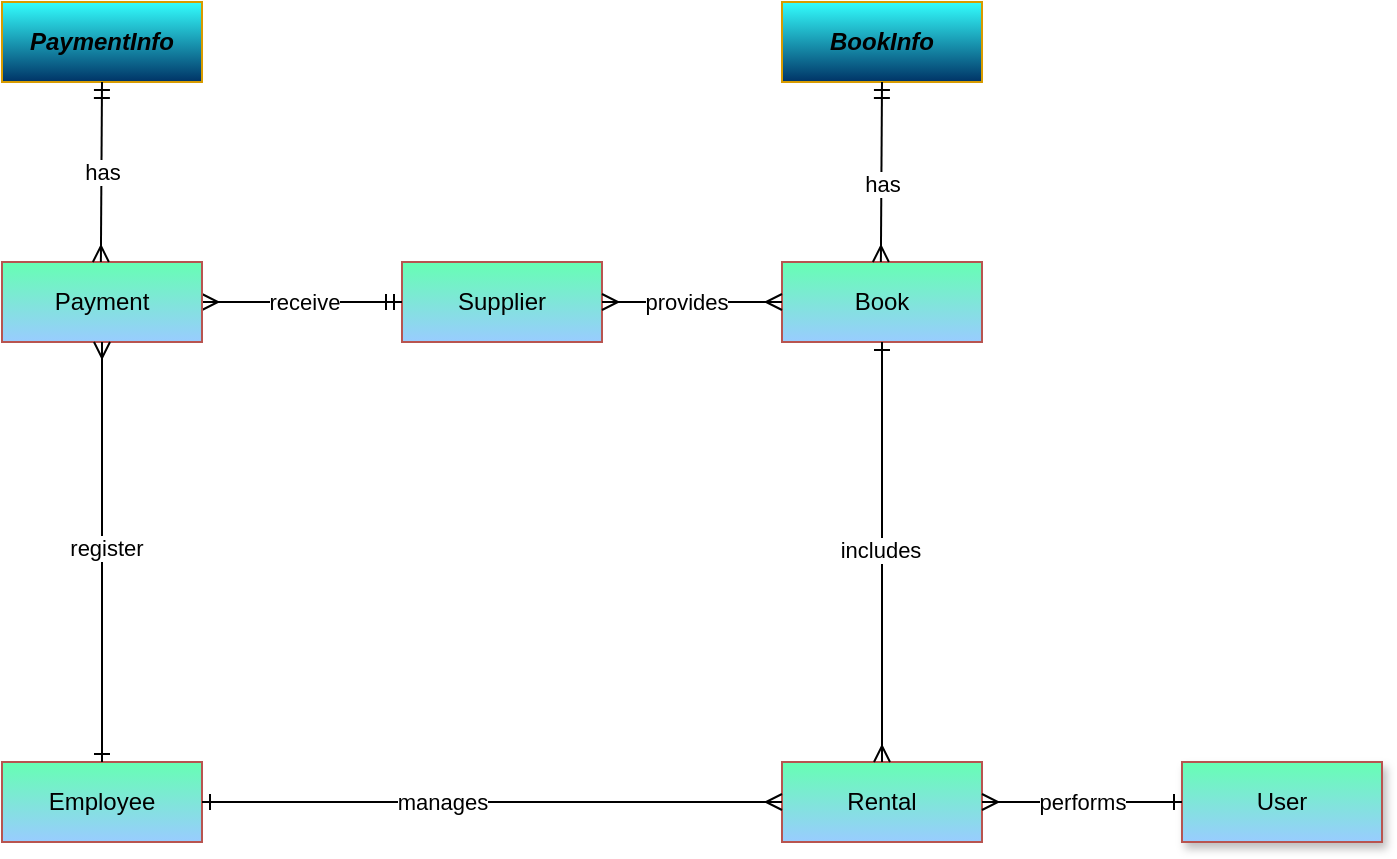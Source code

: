 <mxfile>
    <diagram id="VsyUVFd5ZGEc0-yEUaIQ" name="Page-2">
        <mxGraphModel dx="1535" dy="1762" grid="1" gridSize="10" guides="1" tooltips="1" connect="1" arrows="1" fold="1" page="1" pageScale="1" pageWidth="850" pageHeight="1100" math="0" shadow="0">
            <root>
                <mxCell id="0"/>
                <mxCell id="1" parent="0"/>
                <mxCell id="RvHmaXZtD2SZfaDB7LXa-2" value="Book" style="whiteSpace=wrap;html=1;align=center;fillColor=#66FFB3;strokeColor=#b85450;verticalAlign=middle;fontFamily=Helvetica;fontSize=12;fontColor=default;gradientColor=#99CCFF;" parent="1" vertex="1">
                    <mxGeometry x="300" y="40" width="100" height="40" as="geometry"/>
                </mxCell>
                <mxCell id="RvHmaXZtD2SZfaDB7LXa-3" value="Rental" style="whiteSpace=wrap;html=1;align=center;fillColor=#66FFB3;strokeColor=#b85450;verticalAlign=middle;fontFamily=Helvetica;fontSize=12;fontColor=default;gradientColor=#99CCFF;" parent="1" vertex="1">
                    <mxGeometry x="300" y="290" width="100" height="40" as="geometry"/>
                </mxCell>
                <mxCell id="RvHmaXZtD2SZfaDB7LXa-4" value="Supplier" style="whiteSpace=wrap;html=1;align=center;fillColor=#66FFB3;strokeColor=#b85450;verticalAlign=middle;fontFamily=Helvetica;fontSize=12;fontColor=default;gradientColor=#99CCFF;" parent="1" vertex="1">
                    <mxGeometry x="110" y="40" width="100" height="40" as="geometry"/>
                </mxCell>
                <mxCell id="ZWFZ0Y-cxNT9t30Qm3zE-1" value="" style="endArrow=ERmany;html=1;rounded=0;exitX=1;exitY=0.5;exitDx=0;exitDy=0;startArrow=ERmany;startFill=0;endFill=0;" parent="1" source="RvHmaXZtD2SZfaDB7LXa-4" edge="1">
                    <mxGeometry relative="1" as="geometry">
                        <mxPoint x="400" y="220" as="sourcePoint"/>
                        <mxPoint x="300" y="60" as="targetPoint"/>
                    </mxGeometry>
                </mxCell>
                <mxCell id="ZWFZ0Y-cxNT9t30Qm3zE-4" value="provides" style="edgeLabel;html=1;align=center;verticalAlign=middle;resizable=0;points=[];" parent="ZWFZ0Y-cxNT9t30Qm3zE-1" vertex="1" connectable="0">
                    <mxGeometry x="-0.063" relative="1" as="geometry">
                        <mxPoint as="offset"/>
                    </mxGeometry>
                </mxCell>
                <mxCell id="ZWFZ0Y-cxNT9t30Qm3zE-6" value="User" style="whiteSpace=wrap;html=1;align=center;fillColor=#66FFB3;strokeColor=#b85450;verticalAlign=middle;fontFamily=Helvetica;fontSize=12;fontColor=default;gradientColor=#99CCFF;shadow=1;strokeWidth=1;rounded=0;" parent="1" vertex="1">
                    <mxGeometry x="500" y="290" width="100" height="40" as="geometry"/>
                </mxCell>
                <mxCell id="ZWFZ0Y-cxNT9t30Qm3zE-10" value="BookInfo" style="whiteSpace=wrap;html=1;align=center;fillColor=#33FFFF;strokeColor=#d79b00;verticalAlign=middle;fontFamily=Helvetica;fontSize=12;fontColor=default;gradientColor=#003366;fontStyle=3" parent="1" vertex="1">
                    <mxGeometry x="300" y="-90" width="100" height="40" as="geometry"/>
                </mxCell>
                <mxCell id="vqcnsake9KBPWTEJ3gw1-11" value="" style="endArrow=ERmany;html=1;rounded=0;startArrow=ERmandOne;startFill=0;endFill=0;entryX=1;entryY=0.5;entryDx=0;entryDy=0;" parent="1" source="RvHmaXZtD2SZfaDB7LXa-4" target="vqcnsake9KBPWTEJ3gw1-13" edge="1">
                    <mxGeometry relative="1" as="geometry">
                        <mxPoint x="60" y="260" as="sourcePoint"/>
                        <mxPoint x="90" y="190" as="targetPoint"/>
                        <Array as="points"/>
                    </mxGeometry>
                </mxCell>
                <mxCell id="vqcnsake9KBPWTEJ3gw1-20" value="receive" style="edgeLabel;html=1;align=center;verticalAlign=middle;resizable=0;points=[];" parent="vqcnsake9KBPWTEJ3gw1-11" vertex="1" connectable="0">
                    <mxGeometry x="-0.088" y="-5" relative="1" as="geometry">
                        <mxPoint x="-4" y="5" as="offset"/>
                    </mxGeometry>
                </mxCell>
                <mxCell id="vqcnsake9KBPWTEJ3gw1-13" value="Payment" style="whiteSpace=wrap;html=1;align=center;fillColor=#66FFB3;strokeColor=#b85450;gradientColor=#99CCFF;" parent="1" vertex="1">
                    <mxGeometry x="-90" y="40" width="100" height="40" as="geometry"/>
                </mxCell>
                <mxCell id="vqcnsake9KBPWTEJ3gw1-14" value="Employee" style="whiteSpace=wrap;html=1;align=center;fillColor=#66FFB3;strokeColor=#b85450;verticalAlign=middle;fontFamily=Helvetica;fontSize=12;fontColor=default;gradientColor=#99CCFF;" parent="1" vertex="1">
                    <mxGeometry x="-90" y="290" width="100" height="40" as="geometry"/>
                </mxCell>
                <mxCell id="vqcnsake9KBPWTEJ3gw1-16" value="" style="endArrow=ERmany;html=1;rounded=0;exitX=0.5;exitY=1;exitDx=0;exitDy=0;entryX=0.5;entryY=0;entryDx=0;entryDy=0;startArrow=ERone;startFill=0;endFill=0;" parent="1" source="RvHmaXZtD2SZfaDB7LXa-2" target="RvHmaXZtD2SZfaDB7LXa-3" edge="1">
                    <mxGeometry relative="1" as="geometry">
                        <mxPoint x="410" y="270" as="sourcePoint"/>
                        <mxPoint x="380" y="190" as="targetPoint"/>
                    </mxGeometry>
                </mxCell>
                <mxCell id="vqcnsake9KBPWTEJ3gw1-33" value="includes" style="edgeLabel;html=1;align=center;verticalAlign=middle;resizable=0;points=[];" parent="vqcnsake9KBPWTEJ3gw1-16" vertex="1" connectable="0">
                    <mxGeometry x="-0.014" y="-1" relative="1" as="geometry">
                        <mxPoint as="offset"/>
                    </mxGeometry>
                </mxCell>
                <mxCell id="vqcnsake9KBPWTEJ3gw1-19" value="" style="endArrow=ERmany;html=1;rounded=0;exitX=1;exitY=0.5;exitDx=0;exitDy=0;entryX=0;entryY=0.5;entryDx=0;entryDy=0;startArrow=ERone;startFill=0;endFill=0;" parent="1" source="vqcnsake9KBPWTEJ3gw1-14" target="RvHmaXZtD2SZfaDB7LXa-3" edge="1">
                    <mxGeometry relative="1" as="geometry">
                        <mxPoint x="410" y="210" as="sourcePoint"/>
                        <mxPoint x="570" y="210" as="targetPoint"/>
                        <Array as="points">
                            <mxPoint x="250" y="310"/>
                        </Array>
                    </mxGeometry>
                </mxCell>
                <mxCell id="vqcnsake9KBPWTEJ3gw1-25" value="manages" style="edgeLabel;html=1;align=center;verticalAlign=middle;resizable=0;points=[];" parent="vqcnsake9KBPWTEJ3gw1-19" vertex="1" connectable="0">
                    <mxGeometry x="-0.264" y="-3" relative="1" as="geometry">
                        <mxPoint x="13" y="-3" as="offset"/>
                    </mxGeometry>
                </mxCell>
                <mxCell id="vqcnsake9KBPWTEJ3gw1-21" value="" style="endArrow=ERone;html=1;rounded=0;exitX=0.5;exitY=1;exitDx=0;exitDy=0;startArrow=ERmany;startFill=0;endFill=0;" parent="1" source="vqcnsake9KBPWTEJ3gw1-13" edge="1">
                    <mxGeometry relative="1" as="geometry">
                        <mxPoint x="410" y="210" as="sourcePoint"/>
                        <mxPoint x="-40" y="290" as="targetPoint"/>
                    </mxGeometry>
                </mxCell>
                <mxCell id="vqcnsake9KBPWTEJ3gw1-24" value="register" style="edgeLabel;html=1;align=center;verticalAlign=middle;resizable=0;points=[];" parent="vqcnsake9KBPWTEJ3gw1-21" vertex="1" connectable="0">
                    <mxGeometry x="-0.024" y="3" relative="1" as="geometry">
                        <mxPoint x="-1" as="offset"/>
                    </mxGeometry>
                </mxCell>
                <mxCell id="vqcnsake9KBPWTEJ3gw1-26" value="" style="endArrow=ERmany;html=1;rounded=0;exitX=0.5;exitY=1;exitDx=0;exitDy=0;startArrow=ERmandOne;startFill=0;endFill=0;" parent="1" edge="1" source="ZWFZ0Y-cxNT9t30Qm3zE-10">
                    <mxGeometry relative="1" as="geometry">
                        <mxPoint x="349.88" y="-20" as="sourcePoint"/>
                        <mxPoint x="349.44" y="40" as="targetPoint"/>
                    </mxGeometry>
                </mxCell>
                <mxCell id="vqcnsake9KBPWTEJ3gw1-30" value="has" style="edgeLabel;html=1;align=center;verticalAlign=middle;resizable=0;points=[];" parent="vqcnsake9KBPWTEJ3gw1-26" vertex="1" connectable="0">
                    <mxGeometry x="-0.103" y="-4" relative="1" as="geometry">
                        <mxPoint x="4" y="10" as="offset"/>
                    </mxGeometry>
                </mxCell>
                <mxCell id="vqcnsake9KBPWTEJ3gw1-27" value="" style="endArrow=ERone;html=1;rounded=0;exitX=1;exitY=0.5;exitDx=0;exitDy=0;entryX=0;entryY=0.5;entryDx=0;entryDy=0;startArrow=ERmany;startFill=0;endFill=0;" parent="1" source="RvHmaXZtD2SZfaDB7LXa-3" target="ZWFZ0Y-cxNT9t30Qm3zE-6" edge="1">
                    <mxGeometry relative="1" as="geometry">
                        <mxPoint x="160" y="210" as="sourcePoint"/>
                        <mxPoint x="320" y="210" as="targetPoint"/>
                    </mxGeometry>
                </mxCell>
                <mxCell id="3" value="performs" style="edgeLabel;html=1;align=center;verticalAlign=middle;resizable=0;points=[];" vertex="1" connectable="0" parent="vqcnsake9KBPWTEJ3gw1-27">
                    <mxGeometry x="-0.006" relative="1" as="geometry">
                        <mxPoint as="offset"/>
                    </mxGeometry>
                </mxCell>
                <mxCell id="vqcnsake9KBPWTEJ3gw1-28" value="PaymentInfo" style="whiteSpace=wrap;html=1;align=center;fillColor=#33FFFF;strokeColor=#d79b00;gradientColor=#003366;fontStyle=3" parent="1" vertex="1">
                    <mxGeometry x="-90" y="-90" width="100" height="40" as="geometry"/>
                </mxCell>
                <mxCell id="vqcnsake9KBPWTEJ3gw1-29" value="has" style="endArrow=ERmany;html=1;rounded=0;exitX=0.5;exitY=1;exitDx=0;exitDy=0;startArrow=ERmandOne;startFill=0;endFill=0;" parent="1" edge="1" source="vqcnsake9KBPWTEJ3gw1-28">
                    <mxGeometry relative="1" as="geometry">
                        <mxPoint x="-40.12" y="-20" as="sourcePoint"/>
                        <mxPoint x="-40.56" y="40" as="targetPoint"/>
                    </mxGeometry>
                </mxCell>
            </root>
        </mxGraphModel>
    </diagram>
</mxfile>